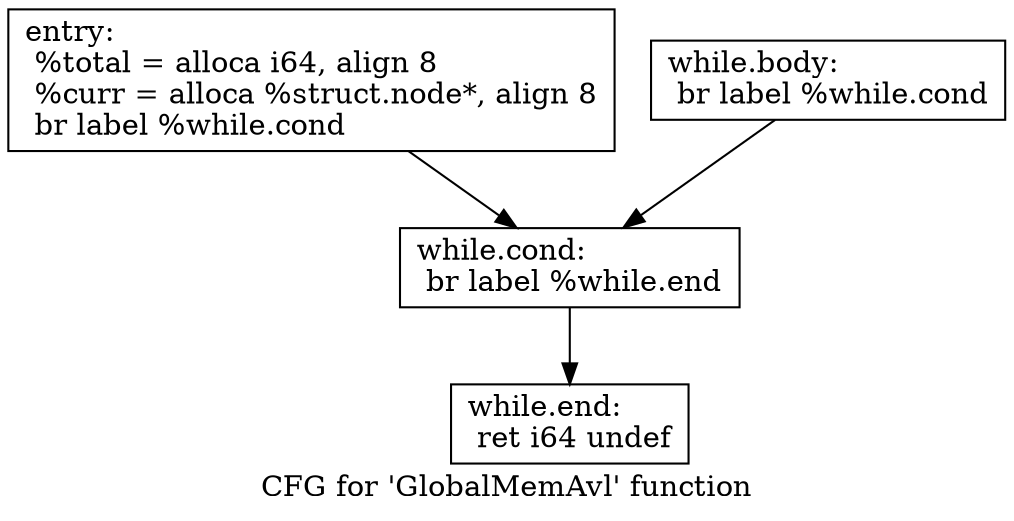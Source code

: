 digraph "CFG for 'GlobalMemAvl' function" {
	label="CFG for 'GlobalMemAvl' function";

	Node0x6001c80 [shape=record,label="{entry:\l  %total = alloca i64, align 8\l  %curr = alloca %struct.node*, align 8\l  br label %while.cond\l}"];
	Node0x6001c80 -> Node0x6001cd0;
	Node0x6001cd0 [shape=record,label="{while.cond:                                       \l  br label %while.end\l}"];
	Node0x6001cd0 -> Node0x6001d70;
	Node0x6001d20 [shape=record,label="{while.body:                                       \l  br label %while.cond\l}"];
	Node0x6001d20 -> Node0x6001cd0;
	Node0x6001d70 [shape=record,label="{while.end:                                        \l  ret i64 undef\l}"];
}
